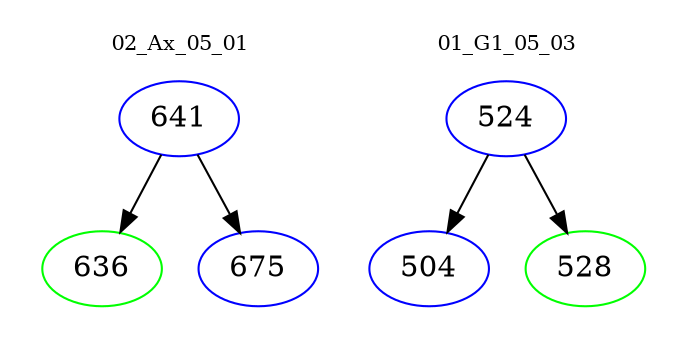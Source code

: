 digraph{
subgraph cluster_0 {
color = white
label = "02_Ax_05_01";
fontsize=10;
T0_641 [label="641", color="blue"]
T0_641 -> T0_636 [color="black"]
T0_636 [label="636", color="green"]
T0_641 -> T0_675 [color="black"]
T0_675 [label="675", color="blue"]
}
subgraph cluster_1 {
color = white
label = "01_G1_05_03";
fontsize=10;
T1_524 [label="524", color="blue"]
T1_524 -> T1_504 [color="black"]
T1_504 [label="504", color="blue"]
T1_524 -> T1_528 [color="black"]
T1_528 [label="528", color="green"]
}
}

